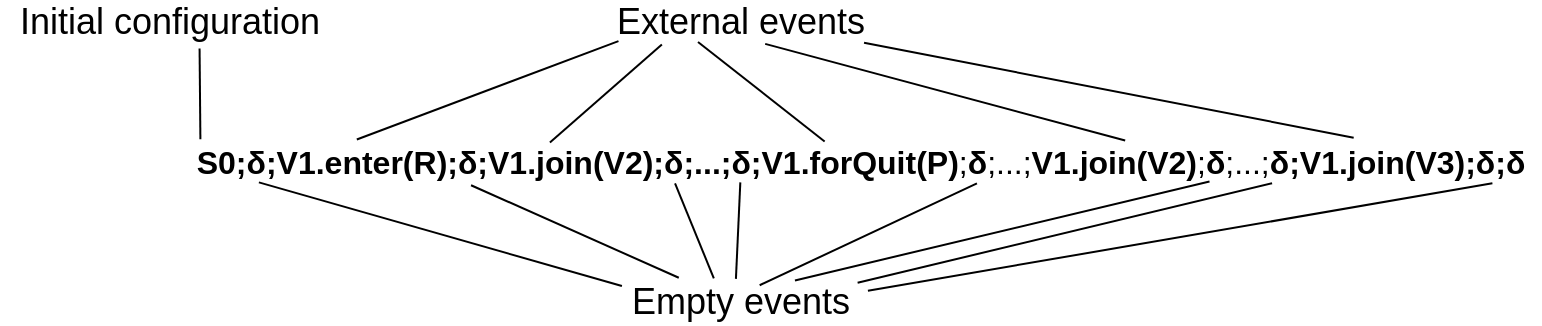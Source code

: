 <mxfile version="13.10.4" type="github">
  <diagram id="Ha5ecQJXs_3D1FHjyIZ6" name="Page-1">
    <mxGraphModel dx="1185" dy="693" grid="1" gridSize="10" guides="1" tooltips="1" connect="1" arrows="1" fold="1" page="1" pageScale="1" pageWidth="827" pageHeight="1169" math="0" shadow="0">
      <root>
        <mxCell id="0" />
        <mxCell id="1" parent="0" />
        <mxCell id="dxgM9Ls3yp4Ukvi1yhg8-1" value="&lt;font style=&quot;font-size: 16px&quot;&gt;&lt;b&gt;S0;δ;V1.enter(R);δ;V1.join(V2);&lt;/b&gt;&lt;b&gt;δ;...;δ;V1.forQuit(P)&lt;/b&gt;;&lt;b&gt;δ&lt;/b&gt;;...;&lt;b&gt;V1.join(V2)&lt;/b&gt;;&lt;b&gt;δ&lt;/b&gt;;...;&lt;b&gt;δ;V1.join(V3);δ;δ&lt;/b&gt;&lt;/font&gt;" style="text;html=1;align=center;verticalAlign=middle;resizable=0;points=[];autosize=1;fontSize=14;" vertex="1" parent="1">
          <mxGeometry x="220" y="90" width="680" height="20" as="geometry" />
        </mxCell>
        <mxCell id="dxgM9Ls3yp4Ukvi1yhg8-2" value="&lt;font style=&quot;font-size: 18px&quot;&gt;Empty events&lt;/font&gt;" style="text;html=1;align=center;verticalAlign=middle;resizable=0;points=[];autosize=1;" vertex="1" parent="1">
          <mxGeometry x="440" y="160" width="120" height="20" as="geometry" />
        </mxCell>
        <mxCell id="dxgM9Ls3yp4Ukvi1yhg8-3" value="" style="endArrow=none;html=1;exitX=0.008;exitY=0.1;exitDx=0;exitDy=0;exitPerimeter=0;entryX=0.058;entryY=1.01;entryDx=0;entryDy=0;entryPerimeter=0;" edge="1" parent="1" source="dxgM9Ls3yp4Ukvi1yhg8-2" target="dxgM9Ls3yp4Ukvi1yhg8-1">
          <mxGeometry width="50" height="50" relative="1" as="geometry">
            <mxPoint x="486" y="160" as="sourcePoint" />
            <mxPoint x="-50" y="114" as="targetPoint" />
          </mxGeometry>
        </mxCell>
        <mxCell id="dxgM9Ls3yp4Ukvi1yhg8-4" value="" style="endArrow=none;html=1;entryX=0.245;entryY=-0.106;entryDx=0;entryDy=0;entryPerimeter=0;exitX=0.214;exitY=1.081;exitDx=0;exitDy=0;exitPerimeter=0;" edge="1" parent="1" source="dxgM9Ls3yp4Ukvi1yhg8-1" target="dxgM9Ls3yp4Ukvi1yhg8-2">
          <mxGeometry width="50" height="50" relative="1" as="geometry">
            <mxPoint x="56" y="120" as="sourcePoint" />
            <mxPoint x="536" y="110" as="targetPoint" />
          </mxGeometry>
        </mxCell>
        <mxCell id="dxgM9Ls3yp4Ukvi1yhg8-5" value="" style="endArrow=none;html=1;entryX=0.391;entryY=-0.092;entryDx=0;entryDy=0;entryPerimeter=0;exitX=0.364;exitY=1.033;exitDx=0;exitDy=0;exitPerimeter=0;" edge="1" parent="1" source="dxgM9Ls3yp4Ukvi1yhg8-1" target="dxgM9Ls3yp4Ukvi1yhg8-2">
          <mxGeometry width="50" height="50" relative="1" as="geometry">
            <mxPoint x="286" y="120" as="sourcePoint" />
            <mxPoint x="536" y="110" as="targetPoint" />
          </mxGeometry>
        </mxCell>
        <mxCell id="dxgM9Ls3yp4Ukvi1yhg8-6" value="" style="endArrow=none;html=1;exitX=0.412;exitY=1.01;exitDx=0;exitDy=0;exitPerimeter=0;entryX=0.483;entryY=-0.078;entryDx=0;entryDy=0;entryPerimeter=0;" edge="1" parent="1" source="dxgM9Ls3yp4Ukvi1yhg8-1" target="dxgM9Ls3yp4Ukvi1yhg8-2">
          <mxGeometry width="50" height="50" relative="1" as="geometry">
            <mxPoint x="293.52" y="125" as="sourcePoint" />
            <mxPoint x="456" y="200" as="targetPoint" />
          </mxGeometry>
        </mxCell>
        <mxCell id="dxgM9Ls3yp4Ukvi1yhg8-7" value="" style="endArrow=none;html=1;exitX=0.586;exitY=1.033;exitDx=0;exitDy=0;exitPerimeter=0;entryX=0.582;entryY=0.081;entryDx=0;entryDy=0;entryPerimeter=0;" edge="1" parent="1" source="dxgM9Ls3yp4Ukvi1yhg8-1" target="dxgM9Ls3yp4Ukvi1yhg8-2">
          <mxGeometry width="50" height="50" relative="1" as="geometry">
            <mxPoint x="303.52" y="135" as="sourcePoint" />
            <mxPoint x="461" y="208" as="targetPoint" />
          </mxGeometry>
        </mxCell>
        <mxCell id="dxgM9Ls3yp4Ukvi1yhg8-8" value="" style="endArrow=none;html=1;exitX=0.757;exitY=0.986;exitDx=0;exitDy=0;exitPerimeter=0;entryX=0.729;entryY=-0.038;entryDx=0;entryDy=0;entryPerimeter=0;" edge="1" parent="1" source="dxgM9Ls3yp4Ukvi1yhg8-1" target="dxgM9Ls3yp4Ukvi1yhg8-2">
          <mxGeometry width="50" height="50" relative="1" as="geometry">
            <mxPoint x="313.52" y="145" as="sourcePoint" />
            <mxPoint x="476" y="210" as="targetPoint" />
          </mxGeometry>
        </mxCell>
        <mxCell id="dxgM9Ls3yp4Ukvi1yhg8-9" value="" style="endArrow=none;html=1;entryX=0.99;entryY=0.019;entryDx=0;entryDy=0;entryPerimeter=0;exitX=0.803;exitY=1.033;exitDx=0;exitDy=0;exitPerimeter=0;" edge="1" parent="1" source="dxgM9Ls3yp4Ukvi1yhg8-1" target="dxgM9Ls3yp4Ukvi1yhg8-2">
          <mxGeometry width="50" height="50" relative="1" as="geometry">
            <mxPoint x="323.52" y="155" as="sourcePoint" />
            <mxPoint x="477" y="248" as="targetPoint" />
          </mxGeometry>
        </mxCell>
        <mxCell id="dxgM9Ls3yp4Ukvi1yhg8-10" value="" style="endArrow=none;html=1;entryX=1.033;entryY=0.221;entryDx=0;entryDy=0;entryPerimeter=0;exitX=0.965;exitY=1.033;exitDx=0;exitDy=0;exitPerimeter=0;" edge="1" parent="1" source="dxgM9Ls3yp4Ukvi1yhg8-1" target="dxgM9Ls3yp4Ukvi1yhg8-2">
          <mxGeometry width="50" height="50" relative="1" as="geometry">
            <mxPoint x="333.52" y="165" as="sourcePoint" />
            <mxPoint x="487" y="258" as="targetPoint" />
          </mxGeometry>
        </mxCell>
        <mxCell id="dxgM9Ls3yp4Ukvi1yhg8-11" value="&lt;font style=&quot;font-size: 18px&quot;&gt;External events&lt;/font&gt;" style="text;html=1;align=center;verticalAlign=middle;resizable=0;points=[];autosize=1;" vertex="1" parent="1">
          <mxGeometry x="430" y="20" width="140" height="20" as="geometry" />
        </mxCell>
        <mxCell id="dxgM9Ls3yp4Ukvi1yhg8-12" value="" style="endArrow=none;html=1;exitX=0.13;exitY=-0.062;exitDx=0;exitDy=0;exitPerimeter=0;entryX=0.066;entryY=0.978;entryDx=0;entryDy=0;entryPerimeter=0;" edge="1" parent="1" source="dxgM9Ls3yp4Ukvi1yhg8-1" target="dxgM9Ls3yp4Ukvi1yhg8-11">
          <mxGeometry width="50" height="50" relative="1" as="geometry">
            <mxPoint x="456" y="70" as="sourcePoint" />
            <mxPoint x="506" y="20" as="targetPoint" />
          </mxGeometry>
        </mxCell>
        <mxCell id="dxgM9Ls3yp4Ukvi1yhg8-13" value="" style="endArrow=none;html=1;exitX=0.272;exitY=0.01;exitDx=0;exitDy=0;exitPerimeter=0;entryX=0.221;entryY=1.061;entryDx=0;entryDy=0;entryPerimeter=0;" edge="1" parent="1" source="dxgM9Ls3yp4Ukvi1yhg8-1" target="dxgM9Ls3yp4Ukvi1yhg8-11">
          <mxGeometry width="50" height="50" relative="1" as="geometry">
            <mxPoint x="456" y="70" as="sourcePoint" />
            <mxPoint x="386" y="50" as="targetPoint" />
          </mxGeometry>
        </mxCell>
        <mxCell id="dxgM9Ls3yp4Ukvi1yhg8-14" value="" style="endArrow=none;html=1;exitX=0.474;exitY=-0.014;exitDx=0;exitDy=0;exitPerimeter=0;entryX=0.35;entryY=1;entryDx=0;entryDy=0;entryPerimeter=0;" edge="1" parent="1" source="dxgM9Ls3yp4Ukvi1yhg8-1" target="dxgM9Ls3yp4Ukvi1yhg8-11">
          <mxGeometry width="50" height="50" relative="1" as="geometry">
            <mxPoint x="456" y="70" as="sourcePoint" />
            <mxPoint x="416" y="40" as="targetPoint" />
          </mxGeometry>
        </mxCell>
        <mxCell id="dxgM9Ls3yp4Ukvi1yhg8-15" value="" style="endArrow=none;html=1;exitX=0.695;exitY=-0.038;exitDx=0;exitDy=0;exitPerimeter=0;entryX=0.59;entryY=1.047;entryDx=0;entryDy=0;entryPerimeter=0;" edge="1" parent="1" source="dxgM9Ls3yp4Ukvi1yhg8-1" target="dxgM9Ls3yp4Ukvi1yhg8-11">
          <mxGeometry width="50" height="50" relative="1" as="geometry">
            <mxPoint x="456" y="70" as="sourcePoint" />
            <mxPoint x="441" y="50" as="targetPoint" />
          </mxGeometry>
        </mxCell>
        <mxCell id="dxgM9Ls3yp4Ukvi1yhg8-16" value="" style="endArrow=none;html=1;exitX=0.863;exitY=-0.108;exitDx=0;exitDy=0;exitPerimeter=0;entryX=0.943;entryY=1.019;entryDx=0;entryDy=0;entryPerimeter=0;" edge="1" parent="1" source="dxgM9Ls3yp4Ukvi1yhg8-1" target="dxgM9Ls3yp4Ukvi1yhg8-11">
          <mxGeometry width="50" height="50" relative="1" as="geometry">
            <mxPoint x="586" y="70" as="sourcePoint" />
            <mxPoint x="636" y="20" as="targetPoint" />
          </mxGeometry>
        </mxCell>
        <mxCell id="dxgM9Ls3yp4Ukvi1yhg8-17" value="&lt;font style=&quot;font-size: 18px&quot;&gt;Initial configuration&lt;/font&gt;" style="text;html=1;strokeColor=none;fillColor=none;align=center;verticalAlign=middle;whiteSpace=wrap;rounded=0;" vertex="1" parent="1">
          <mxGeometry x="130" y="20" width="170" height="20" as="geometry" />
        </mxCell>
        <mxCell id="dxgM9Ls3yp4Ukvi1yhg8-19" value="" style="endArrow=none;html=1;exitX=0.015;exitY=-0.071;exitDx=0;exitDy=0;exitPerimeter=0;entryX=0.587;entryY=1.16;entryDx=0;entryDy=0;entryPerimeter=0;" edge="1" parent="1" source="dxgM9Ls3yp4Ukvi1yhg8-1" target="dxgM9Ls3yp4Ukvi1yhg8-17">
          <mxGeometry width="50" height="50" relative="1" as="geometry">
            <mxPoint x="-70" y="70" as="sourcePoint" />
            <mxPoint x="234" y="50" as="targetPoint" />
          </mxGeometry>
        </mxCell>
      </root>
    </mxGraphModel>
  </diagram>
</mxfile>
